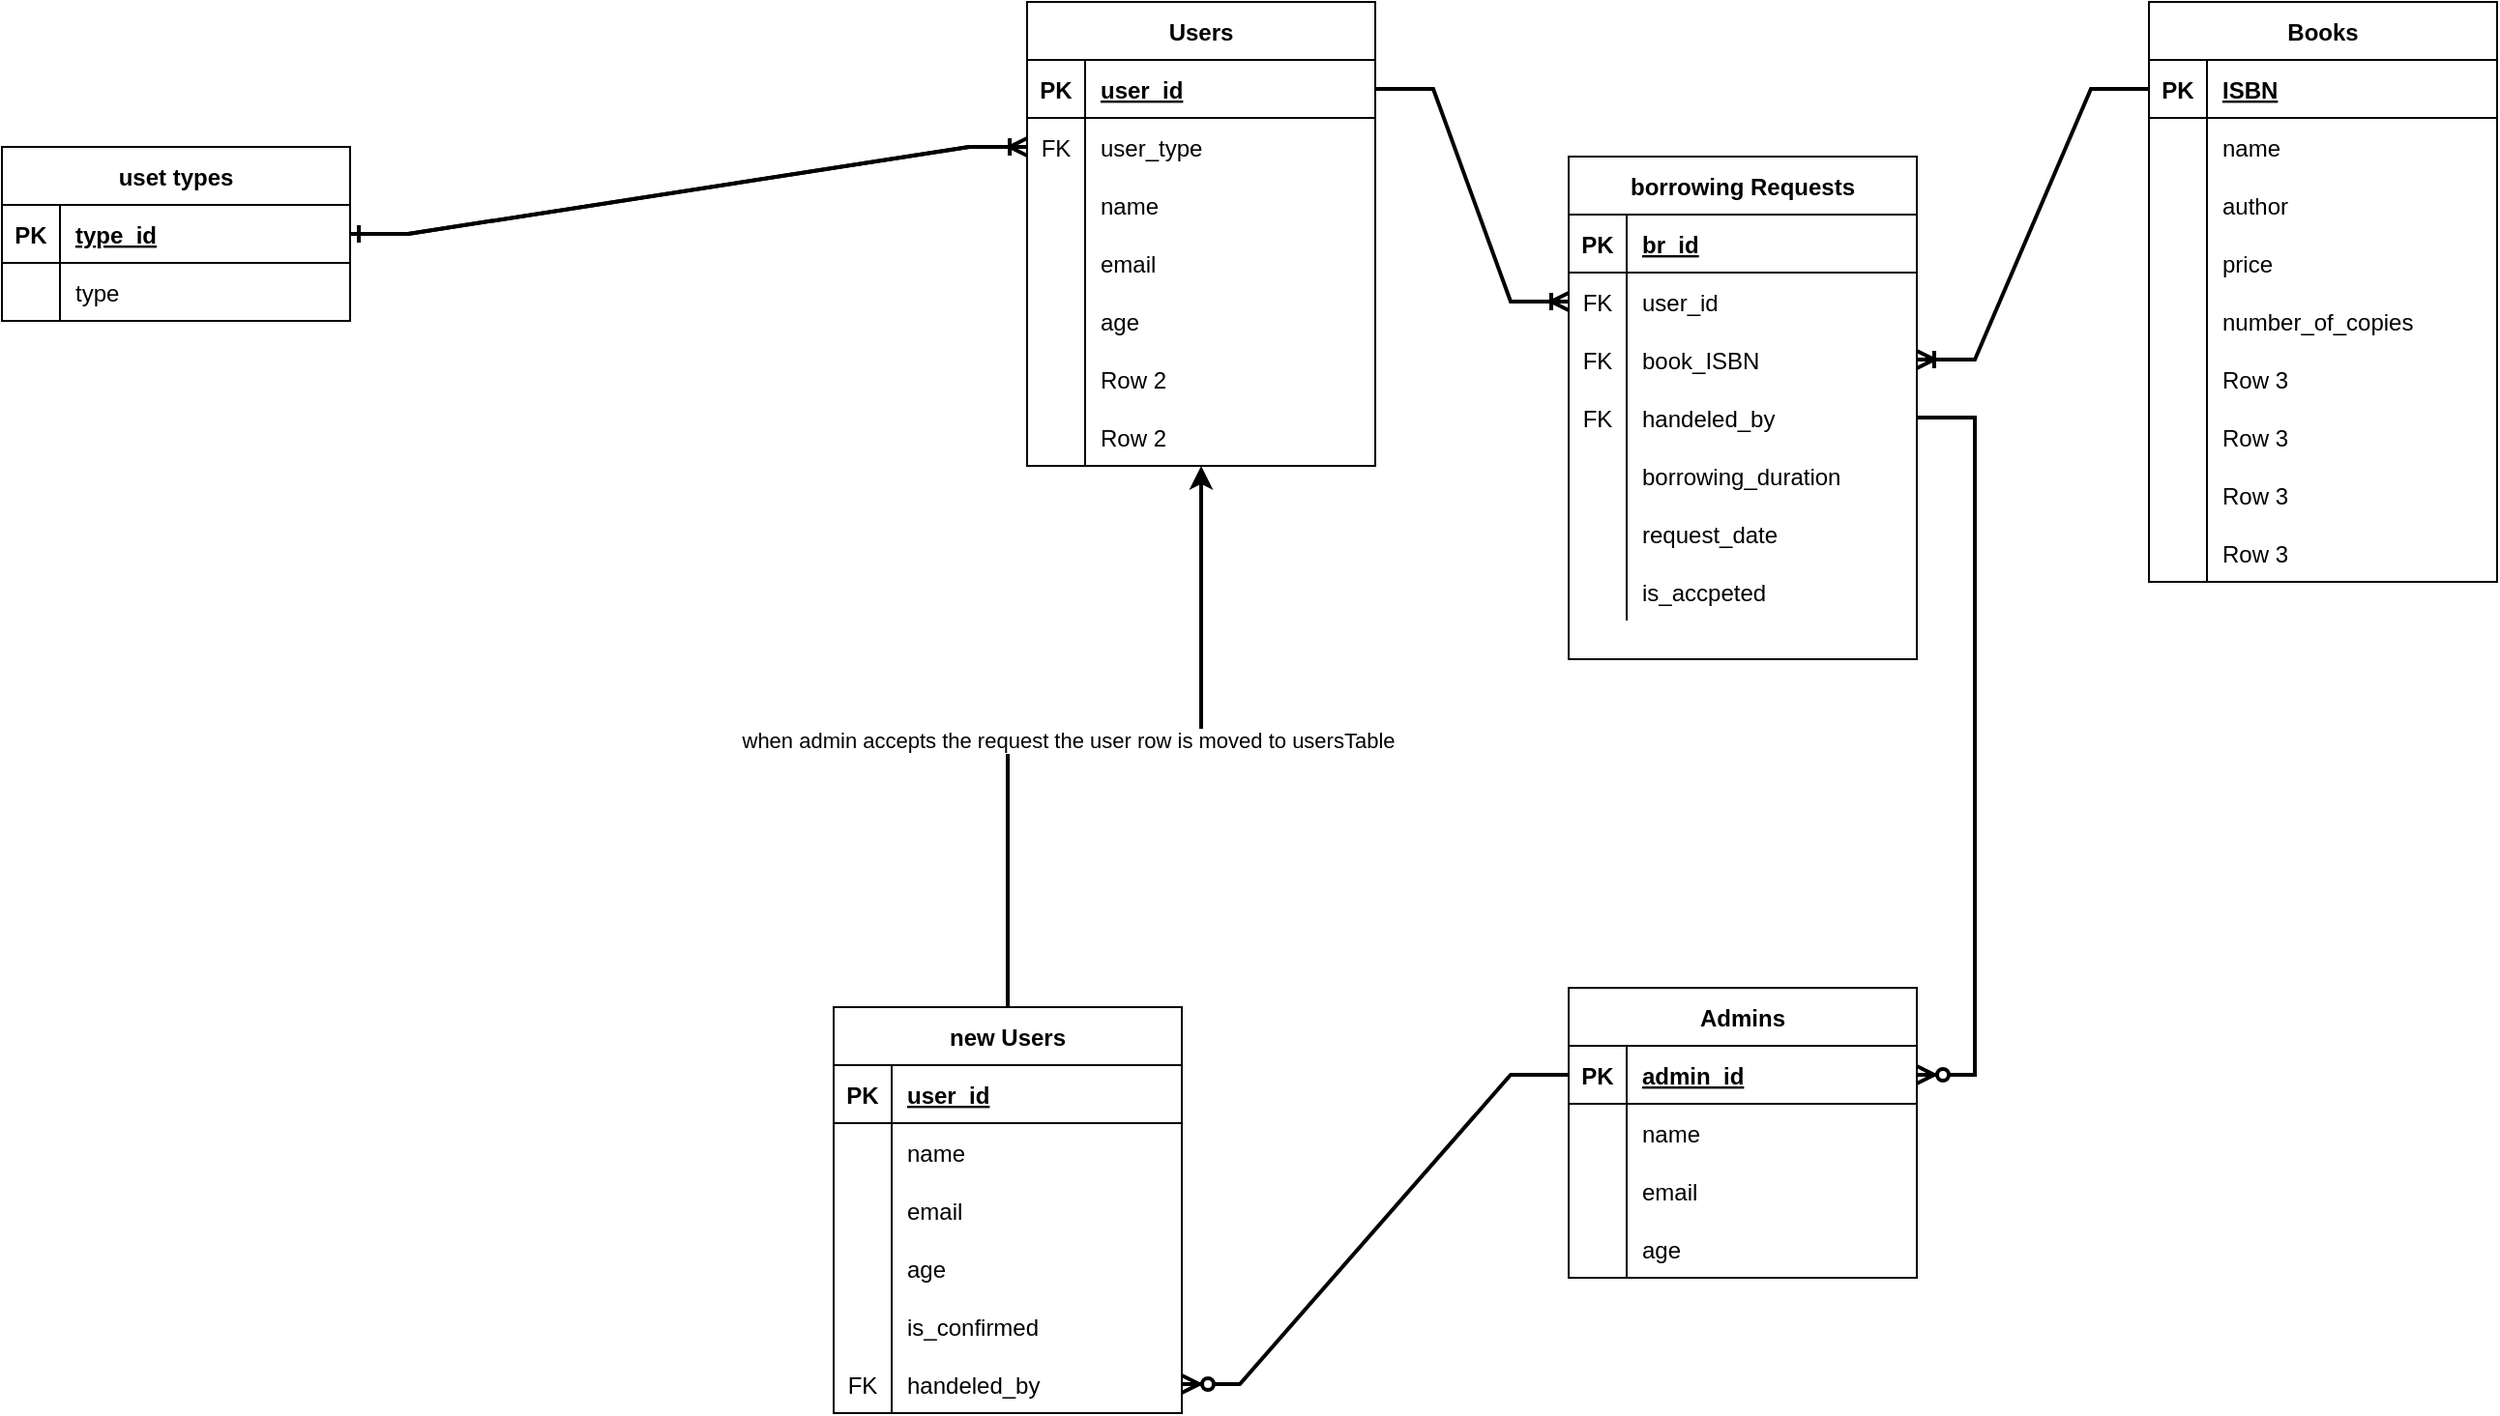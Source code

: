 <mxfile version="20.8.16" type="device"><diagram name="Page-1" id="VF0RsFRJqRXPUxyQt5nu"><mxGraphModel dx="2069" dy="722" grid="1" gridSize="10" guides="1" tooltips="1" connect="1" arrows="1" fold="1" page="1" pageScale="1" pageWidth="850" pageHeight="1100" math="0" shadow="0"><root><mxCell id="0"/><mxCell id="1" parent="0"/><mxCell id="duo-auVegancslCdbDNk-1" value="Users" style="shape=table;startSize=30;container=1;collapsible=1;childLayout=tableLayout;fixedRows=1;rowLines=0;fontStyle=1;align=center;resizeLast=1;" parent="1" vertex="1"><mxGeometry x="-130" y="60" width="180" height="240" as="geometry"/></mxCell><mxCell id="duo-auVegancslCdbDNk-2" value="" style="shape=tableRow;horizontal=0;startSize=0;swimlaneHead=0;swimlaneBody=0;fillColor=none;collapsible=0;dropTarget=0;points=[[0,0.5],[1,0.5]];portConstraint=eastwest;top=0;left=0;right=0;bottom=1;" parent="duo-auVegancslCdbDNk-1" vertex="1"><mxGeometry y="30" width="180" height="30" as="geometry"/></mxCell><mxCell id="duo-auVegancslCdbDNk-3" value="PK" style="shape=partialRectangle;connectable=0;fillColor=none;top=0;left=0;bottom=0;right=0;fontStyle=1;overflow=hidden;" parent="duo-auVegancslCdbDNk-2" vertex="1"><mxGeometry width="30" height="30" as="geometry"><mxRectangle width="30" height="30" as="alternateBounds"/></mxGeometry></mxCell><mxCell id="duo-auVegancslCdbDNk-4" value="user_id" style="shape=partialRectangle;connectable=0;fillColor=none;top=0;left=0;bottom=0;right=0;align=left;spacingLeft=6;fontStyle=5;overflow=hidden;" parent="duo-auVegancslCdbDNk-2" vertex="1"><mxGeometry x="30" width="150" height="30" as="geometry"><mxRectangle width="150" height="30" as="alternateBounds"/></mxGeometry></mxCell><mxCell id="duo-auVegancslCdbDNk-17" value="" style="shape=tableRow;horizontal=0;startSize=0;swimlaneHead=0;swimlaneBody=0;fillColor=none;collapsible=0;dropTarget=0;points=[[0,0.5],[1,0.5]];portConstraint=eastwest;top=0;left=0;right=0;bottom=0;" parent="duo-auVegancslCdbDNk-1" vertex="1"><mxGeometry y="60" width="180" height="30" as="geometry"/></mxCell><mxCell id="duo-auVegancslCdbDNk-18" value="FK" style="shape=partialRectangle;connectable=0;fillColor=none;top=0;left=0;bottom=0;right=0;editable=1;overflow=hidden;" parent="duo-auVegancslCdbDNk-17" vertex="1"><mxGeometry width="30" height="30" as="geometry"><mxRectangle width="30" height="30" as="alternateBounds"/></mxGeometry></mxCell><mxCell id="duo-auVegancslCdbDNk-19" value="user_type" style="shape=partialRectangle;connectable=0;fillColor=none;top=0;left=0;bottom=0;right=0;align=left;spacingLeft=6;overflow=hidden;" parent="duo-auVegancslCdbDNk-17" vertex="1"><mxGeometry x="30" width="150" height="30" as="geometry"><mxRectangle width="150" height="30" as="alternateBounds"/></mxGeometry></mxCell><mxCell id="duo-auVegancslCdbDNk-8" value="" style="shape=tableRow;horizontal=0;startSize=0;swimlaneHead=0;swimlaneBody=0;fillColor=none;collapsible=0;dropTarget=0;points=[[0,0.5],[1,0.5]];portConstraint=eastwest;top=0;left=0;right=0;bottom=0;" parent="duo-auVegancslCdbDNk-1" vertex="1"><mxGeometry y="90" width="180" height="30" as="geometry"/></mxCell><mxCell id="duo-auVegancslCdbDNk-9" value="" style="shape=partialRectangle;connectable=0;fillColor=none;top=0;left=0;bottom=0;right=0;editable=1;overflow=hidden;" parent="duo-auVegancslCdbDNk-8" vertex="1"><mxGeometry width="30" height="30" as="geometry"><mxRectangle width="30" height="30" as="alternateBounds"/></mxGeometry></mxCell><mxCell id="duo-auVegancslCdbDNk-10" value="name" style="shape=partialRectangle;connectable=0;fillColor=none;top=0;left=0;bottom=0;right=0;align=left;spacingLeft=6;overflow=hidden;" parent="duo-auVegancslCdbDNk-8" vertex="1"><mxGeometry x="30" width="150" height="30" as="geometry"><mxRectangle width="150" height="30" as="alternateBounds"/></mxGeometry></mxCell><mxCell id="duo-auVegancslCdbDNk-11" value="" style="shape=tableRow;horizontal=0;startSize=0;swimlaneHead=0;swimlaneBody=0;fillColor=none;collapsible=0;dropTarget=0;points=[[0,0.5],[1,0.5]];portConstraint=eastwest;top=0;left=0;right=0;bottom=0;" parent="duo-auVegancslCdbDNk-1" vertex="1"><mxGeometry y="120" width="180" height="30" as="geometry"/></mxCell><mxCell id="duo-auVegancslCdbDNk-12" value="" style="shape=partialRectangle;connectable=0;fillColor=none;top=0;left=0;bottom=0;right=0;editable=1;overflow=hidden;" parent="duo-auVegancslCdbDNk-11" vertex="1"><mxGeometry width="30" height="30" as="geometry"><mxRectangle width="30" height="30" as="alternateBounds"/></mxGeometry></mxCell><mxCell id="duo-auVegancslCdbDNk-13" value="email" style="shape=partialRectangle;connectable=0;fillColor=none;top=0;left=0;bottom=0;right=0;align=left;spacingLeft=6;overflow=hidden;" parent="duo-auVegancslCdbDNk-11" vertex="1"><mxGeometry x="30" width="150" height="30" as="geometry"><mxRectangle width="150" height="30" as="alternateBounds"/></mxGeometry></mxCell><mxCell id="duo-auVegancslCdbDNk-14" value="" style="shape=tableRow;horizontal=0;startSize=0;swimlaneHead=0;swimlaneBody=0;fillColor=none;collapsible=0;dropTarget=0;points=[[0,0.5],[1,0.5]];portConstraint=eastwest;top=0;left=0;right=0;bottom=0;" parent="duo-auVegancslCdbDNk-1" vertex="1"><mxGeometry y="150" width="180" height="30" as="geometry"/></mxCell><mxCell id="duo-auVegancslCdbDNk-15" value="" style="shape=partialRectangle;connectable=0;fillColor=none;top=0;left=0;bottom=0;right=0;editable=1;overflow=hidden;" parent="duo-auVegancslCdbDNk-14" vertex="1"><mxGeometry width="30" height="30" as="geometry"><mxRectangle width="30" height="30" as="alternateBounds"/></mxGeometry></mxCell><mxCell id="duo-auVegancslCdbDNk-16" value="age" style="shape=partialRectangle;connectable=0;fillColor=none;top=0;left=0;bottom=0;right=0;align=left;spacingLeft=6;overflow=hidden;" parent="duo-auVegancslCdbDNk-14" vertex="1"><mxGeometry x="30" width="150" height="30" as="geometry"><mxRectangle width="150" height="30" as="alternateBounds"/></mxGeometry></mxCell><mxCell id="duo-auVegancslCdbDNk-20" value="" style="shape=tableRow;horizontal=0;startSize=0;swimlaneHead=0;swimlaneBody=0;fillColor=none;collapsible=0;dropTarget=0;points=[[0,0.5],[1,0.5]];portConstraint=eastwest;top=0;left=0;right=0;bottom=0;" parent="duo-auVegancslCdbDNk-1" vertex="1"><mxGeometry y="180" width="180" height="30" as="geometry"/></mxCell><mxCell id="duo-auVegancslCdbDNk-21" value="" style="shape=partialRectangle;connectable=0;fillColor=none;top=0;left=0;bottom=0;right=0;editable=1;overflow=hidden;" parent="duo-auVegancslCdbDNk-20" vertex="1"><mxGeometry width="30" height="30" as="geometry"><mxRectangle width="30" height="30" as="alternateBounds"/></mxGeometry></mxCell><mxCell id="duo-auVegancslCdbDNk-22" value="Row 2" style="shape=partialRectangle;connectable=0;fillColor=none;top=0;left=0;bottom=0;right=0;align=left;spacingLeft=6;overflow=hidden;" parent="duo-auVegancslCdbDNk-20" vertex="1"><mxGeometry x="30" width="150" height="30" as="geometry"><mxRectangle width="150" height="30" as="alternateBounds"/></mxGeometry></mxCell><mxCell id="duo-auVegancslCdbDNk-23" value="" style="shape=tableRow;horizontal=0;startSize=0;swimlaneHead=0;swimlaneBody=0;fillColor=none;collapsible=0;dropTarget=0;points=[[0,0.5],[1,0.5]];portConstraint=eastwest;top=0;left=0;right=0;bottom=0;" parent="duo-auVegancslCdbDNk-1" vertex="1"><mxGeometry y="210" width="180" height="30" as="geometry"/></mxCell><mxCell id="duo-auVegancslCdbDNk-24" value="" style="shape=partialRectangle;connectable=0;fillColor=none;top=0;left=0;bottom=0;right=0;editable=1;overflow=hidden;" parent="duo-auVegancslCdbDNk-23" vertex="1"><mxGeometry width="30" height="30" as="geometry"><mxRectangle width="30" height="30" as="alternateBounds"/></mxGeometry></mxCell><mxCell id="duo-auVegancslCdbDNk-25" value="Row 2" style="shape=partialRectangle;connectable=0;fillColor=none;top=0;left=0;bottom=0;right=0;align=left;spacingLeft=6;overflow=hidden;" parent="duo-auVegancslCdbDNk-23" vertex="1"><mxGeometry x="30" width="150" height="30" as="geometry"><mxRectangle width="150" height="30" as="alternateBounds"/></mxGeometry></mxCell><mxCell id="duo-auVegancslCdbDNk-26" value="Books" style="shape=table;startSize=30;container=1;collapsible=1;childLayout=tableLayout;fixedRows=1;rowLines=0;fontStyle=1;align=center;resizeLast=1;" parent="1" vertex="1"><mxGeometry x="450" y="60" width="180" height="300" as="geometry"/></mxCell><mxCell id="duo-auVegancslCdbDNk-27" value="" style="shape=tableRow;horizontal=0;startSize=0;swimlaneHead=0;swimlaneBody=0;fillColor=none;collapsible=0;dropTarget=0;points=[[0,0.5],[1,0.5]];portConstraint=eastwest;top=0;left=0;right=0;bottom=1;" parent="duo-auVegancslCdbDNk-26" vertex="1"><mxGeometry y="30" width="180" height="30" as="geometry"/></mxCell><mxCell id="duo-auVegancslCdbDNk-28" value="PK" style="shape=partialRectangle;connectable=0;fillColor=none;top=0;left=0;bottom=0;right=0;fontStyle=1;overflow=hidden;" parent="duo-auVegancslCdbDNk-27" vertex="1"><mxGeometry width="30" height="30" as="geometry"><mxRectangle width="30" height="30" as="alternateBounds"/></mxGeometry></mxCell><mxCell id="duo-auVegancslCdbDNk-29" value="ISBN" style="shape=partialRectangle;connectable=0;fillColor=none;top=0;left=0;bottom=0;right=0;align=left;spacingLeft=6;fontStyle=5;overflow=hidden;" parent="duo-auVegancslCdbDNk-27" vertex="1"><mxGeometry x="30" width="150" height="30" as="geometry"><mxRectangle width="150" height="30" as="alternateBounds"/></mxGeometry></mxCell><mxCell id="duo-auVegancslCdbDNk-30" value="" style="shape=tableRow;horizontal=0;startSize=0;swimlaneHead=0;swimlaneBody=0;fillColor=none;collapsible=0;dropTarget=0;points=[[0,0.5],[1,0.5]];portConstraint=eastwest;top=0;left=0;right=0;bottom=0;" parent="duo-auVegancslCdbDNk-26" vertex="1"><mxGeometry y="60" width="180" height="30" as="geometry"/></mxCell><mxCell id="duo-auVegancslCdbDNk-31" value="" style="shape=partialRectangle;connectable=0;fillColor=none;top=0;left=0;bottom=0;right=0;editable=1;overflow=hidden;" parent="duo-auVegancslCdbDNk-30" vertex="1"><mxGeometry width="30" height="30" as="geometry"><mxRectangle width="30" height="30" as="alternateBounds"/></mxGeometry></mxCell><mxCell id="duo-auVegancslCdbDNk-32" value="name" style="shape=partialRectangle;connectable=0;fillColor=none;top=0;left=0;bottom=0;right=0;align=left;spacingLeft=6;overflow=hidden;" parent="duo-auVegancslCdbDNk-30" vertex="1"><mxGeometry x="30" width="150" height="30" as="geometry"><mxRectangle width="150" height="30" as="alternateBounds"/></mxGeometry></mxCell><mxCell id="duo-auVegancslCdbDNk-33" value="" style="shape=tableRow;horizontal=0;startSize=0;swimlaneHead=0;swimlaneBody=0;fillColor=none;collapsible=0;dropTarget=0;points=[[0,0.5],[1,0.5]];portConstraint=eastwest;top=0;left=0;right=0;bottom=0;" parent="duo-auVegancslCdbDNk-26" vertex="1"><mxGeometry y="90" width="180" height="30" as="geometry"/></mxCell><mxCell id="duo-auVegancslCdbDNk-34" value="" style="shape=partialRectangle;connectable=0;fillColor=none;top=0;left=0;bottom=0;right=0;editable=1;overflow=hidden;" parent="duo-auVegancslCdbDNk-33" vertex="1"><mxGeometry width="30" height="30" as="geometry"><mxRectangle width="30" height="30" as="alternateBounds"/></mxGeometry></mxCell><mxCell id="duo-auVegancslCdbDNk-35" value="author" style="shape=partialRectangle;connectable=0;fillColor=none;top=0;left=0;bottom=0;right=0;align=left;spacingLeft=6;overflow=hidden;" parent="duo-auVegancslCdbDNk-33" vertex="1"><mxGeometry x="30" width="150" height="30" as="geometry"><mxRectangle width="150" height="30" as="alternateBounds"/></mxGeometry></mxCell><mxCell id="duo-auVegancslCdbDNk-36" value="" style="shape=tableRow;horizontal=0;startSize=0;swimlaneHead=0;swimlaneBody=0;fillColor=none;collapsible=0;dropTarget=0;points=[[0,0.5],[1,0.5]];portConstraint=eastwest;top=0;left=0;right=0;bottom=0;" parent="duo-auVegancslCdbDNk-26" vertex="1"><mxGeometry y="120" width="180" height="30" as="geometry"/></mxCell><mxCell id="duo-auVegancslCdbDNk-37" value="" style="shape=partialRectangle;connectable=0;fillColor=none;top=0;left=0;bottom=0;right=0;editable=1;overflow=hidden;" parent="duo-auVegancslCdbDNk-36" vertex="1"><mxGeometry width="30" height="30" as="geometry"><mxRectangle width="30" height="30" as="alternateBounds"/></mxGeometry></mxCell><mxCell id="duo-auVegancslCdbDNk-38" value="price" style="shape=partialRectangle;connectable=0;fillColor=none;top=0;left=0;bottom=0;right=0;align=left;spacingLeft=6;overflow=hidden;" parent="duo-auVegancslCdbDNk-36" vertex="1"><mxGeometry x="30" width="150" height="30" as="geometry"><mxRectangle width="150" height="30" as="alternateBounds"/></mxGeometry></mxCell><mxCell id="duo-auVegancslCdbDNk-39" value="" style="shape=tableRow;horizontal=0;startSize=0;swimlaneHead=0;swimlaneBody=0;fillColor=none;collapsible=0;dropTarget=0;points=[[0,0.5],[1,0.5]];portConstraint=eastwest;top=0;left=0;right=0;bottom=0;" parent="duo-auVegancslCdbDNk-26" vertex="1"><mxGeometry y="150" width="180" height="30" as="geometry"/></mxCell><mxCell id="duo-auVegancslCdbDNk-40" value="" style="shape=partialRectangle;connectable=0;fillColor=none;top=0;left=0;bottom=0;right=0;editable=1;overflow=hidden;" parent="duo-auVegancslCdbDNk-39" vertex="1"><mxGeometry width="30" height="30" as="geometry"><mxRectangle width="30" height="30" as="alternateBounds"/></mxGeometry></mxCell><mxCell id="duo-auVegancslCdbDNk-41" value="number_of_copies" style="shape=partialRectangle;connectable=0;fillColor=none;top=0;left=0;bottom=0;right=0;align=left;spacingLeft=6;overflow=hidden;" parent="duo-auVegancslCdbDNk-39" vertex="1"><mxGeometry x="30" width="150" height="30" as="geometry"><mxRectangle width="150" height="30" as="alternateBounds"/></mxGeometry></mxCell><mxCell id="duo-auVegancslCdbDNk-42" value="" style="shape=tableRow;horizontal=0;startSize=0;swimlaneHead=0;swimlaneBody=0;fillColor=none;collapsible=0;dropTarget=0;points=[[0,0.5],[1,0.5]];portConstraint=eastwest;top=0;left=0;right=0;bottom=0;" parent="duo-auVegancslCdbDNk-26" vertex="1"><mxGeometry y="180" width="180" height="30" as="geometry"/></mxCell><mxCell id="duo-auVegancslCdbDNk-43" value="" style="shape=partialRectangle;connectable=0;fillColor=none;top=0;left=0;bottom=0;right=0;editable=1;overflow=hidden;" parent="duo-auVegancslCdbDNk-42" vertex="1"><mxGeometry width="30" height="30" as="geometry"><mxRectangle width="30" height="30" as="alternateBounds"/></mxGeometry></mxCell><mxCell id="duo-auVegancslCdbDNk-44" value="Row 3" style="shape=partialRectangle;connectable=0;fillColor=none;top=0;left=0;bottom=0;right=0;align=left;spacingLeft=6;overflow=hidden;" parent="duo-auVegancslCdbDNk-42" vertex="1"><mxGeometry x="30" width="150" height="30" as="geometry"><mxRectangle width="150" height="30" as="alternateBounds"/></mxGeometry></mxCell><mxCell id="duo-auVegancslCdbDNk-45" value="" style="shape=tableRow;horizontal=0;startSize=0;swimlaneHead=0;swimlaneBody=0;fillColor=none;collapsible=0;dropTarget=0;points=[[0,0.5],[1,0.5]];portConstraint=eastwest;top=0;left=0;right=0;bottom=0;" parent="duo-auVegancslCdbDNk-26" vertex="1"><mxGeometry y="210" width="180" height="30" as="geometry"/></mxCell><mxCell id="duo-auVegancslCdbDNk-46" value="" style="shape=partialRectangle;connectable=0;fillColor=none;top=0;left=0;bottom=0;right=0;editable=1;overflow=hidden;" parent="duo-auVegancslCdbDNk-45" vertex="1"><mxGeometry width="30" height="30" as="geometry"><mxRectangle width="30" height="30" as="alternateBounds"/></mxGeometry></mxCell><mxCell id="duo-auVegancslCdbDNk-47" value="Row 3" style="shape=partialRectangle;connectable=0;fillColor=none;top=0;left=0;bottom=0;right=0;align=left;spacingLeft=6;overflow=hidden;" parent="duo-auVegancslCdbDNk-45" vertex="1"><mxGeometry x="30" width="150" height="30" as="geometry"><mxRectangle width="150" height="30" as="alternateBounds"/></mxGeometry></mxCell><mxCell id="duo-auVegancslCdbDNk-48" value="" style="shape=tableRow;horizontal=0;startSize=0;swimlaneHead=0;swimlaneBody=0;fillColor=none;collapsible=0;dropTarget=0;points=[[0,0.5],[1,0.5]];portConstraint=eastwest;top=0;left=0;right=0;bottom=0;" parent="duo-auVegancslCdbDNk-26" vertex="1"><mxGeometry y="240" width="180" height="30" as="geometry"/></mxCell><mxCell id="duo-auVegancslCdbDNk-49" value="" style="shape=partialRectangle;connectable=0;fillColor=none;top=0;left=0;bottom=0;right=0;editable=1;overflow=hidden;" parent="duo-auVegancslCdbDNk-48" vertex="1"><mxGeometry width="30" height="30" as="geometry"><mxRectangle width="30" height="30" as="alternateBounds"/></mxGeometry></mxCell><mxCell id="duo-auVegancslCdbDNk-50" value="Row 3" style="shape=partialRectangle;connectable=0;fillColor=none;top=0;left=0;bottom=0;right=0;align=left;spacingLeft=6;overflow=hidden;" parent="duo-auVegancslCdbDNk-48" vertex="1"><mxGeometry x="30" width="150" height="30" as="geometry"><mxRectangle width="150" height="30" as="alternateBounds"/></mxGeometry></mxCell><mxCell id="duo-auVegancslCdbDNk-51" value="" style="shape=tableRow;horizontal=0;startSize=0;swimlaneHead=0;swimlaneBody=0;fillColor=none;collapsible=0;dropTarget=0;points=[[0,0.5],[1,0.5]];portConstraint=eastwest;top=0;left=0;right=0;bottom=0;" parent="duo-auVegancslCdbDNk-26" vertex="1"><mxGeometry y="270" width="180" height="30" as="geometry"/></mxCell><mxCell id="duo-auVegancslCdbDNk-52" value="" style="shape=partialRectangle;connectable=0;fillColor=none;top=0;left=0;bottom=0;right=0;editable=1;overflow=hidden;" parent="duo-auVegancslCdbDNk-51" vertex="1"><mxGeometry width="30" height="30" as="geometry"><mxRectangle width="30" height="30" as="alternateBounds"/></mxGeometry></mxCell><mxCell id="duo-auVegancslCdbDNk-53" value="Row 3" style="shape=partialRectangle;connectable=0;fillColor=none;top=0;left=0;bottom=0;right=0;align=left;spacingLeft=6;overflow=hidden;" parent="duo-auVegancslCdbDNk-51" vertex="1"><mxGeometry x="30" width="150" height="30" as="geometry"><mxRectangle width="150" height="30" as="alternateBounds"/></mxGeometry></mxCell><mxCell id="duo-auVegancslCdbDNk-124" style="edgeStyle=orthogonalEdgeStyle;rounded=0;orthogonalLoop=1;jettySize=auto;html=1;strokeWidth=2;" parent="1" source="duo-auVegancslCdbDNk-57" target="duo-auVegancslCdbDNk-1" edge="1"><mxGeometry relative="1" as="geometry"/></mxCell><mxCell id="duo-auVegancslCdbDNk-125" value="when admin accepts the request the user row is moved to usersTable" style="edgeLabel;html=1;align=center;verticalAlign=middle;resizable=0;points=[];" parent="duo-auVegancslCdbDNk-124" vertex="1" connectable="0"><mxGeometry x="-0.1" y="-2" relative="1" as="geometry"><mxPoint as="offset"/></mxGeometry></mxCell><mxCell id="duo-auVegancslCdbDNk-57" value="new Users" style="shape=table;startSize=30;container=1;collapsible=1;childLayout=tableLayout;fixedRows=1;rowLines=0;fontStyle=1;align=center;resizeLast=1;" parent="1" vertex="1"><mxGeometry x="-230" y="580" width="180" height="210" as="geometry"/></mxCell><mxCell id="duo-auVegancslCdbDNk-58" value="" style="shape=tableRow;horizontal=0;startSize=0;swimlaneHead=0;swimlaneBody=0;fillColor=none;collapsible=0;dropTarget=0;points=[[0,0.5],[1,0.5]];portConstraint=eastwest;top=0;left=0;right=0;bottom=1;" parent="duo-auVegancslCdbDNk-57" vertex="1"><mxGeometry y="30" width="180" height="30" as="geometry"/></mxCell><mxCell id="duo-auVegancslCdbDNk-59" value="PK" style="shape=partialRectangle;connectable=0;fillColor=none;top=0;left=0;bottom=0;right=0;fontStyle=1;overflow=hidden;" parent="duo-auVegancslCdbDNk-58" vertex="1"><mxGeometry width="30" height="30" as="geometry"><mxRectangle width="30" height="30" as="alternateBounds"/></mxGeometry></mxCell><mxCell id="duo-auVegancslCdbDNk-60" value="user_id" style="shape=partialRectangle;connectable=0;fillColor=none;top=0;left=0;bottom=0;right=0;align=left;spacingLeft=6;fontStyle=5;overflow=hidden;" parent="duo-auVegancslCdbDNk-58" vertex="1"><mxGeometry x="30" width="150" height="30" as="geometry"><mxRectangle width="150" height="30" as="alternateBounds"/></mxGeometry></mxCell><mxCell id="duo-auVegancslCdbDNk-61" value="" style="shape=tableRow;horizontal=0;startSize=0;swimlaneHead=0;swimlaneBody=0;fillColor=none;collapsible=0;dropTarget=0;points=[[0,0.5],[1,0.5]];portConstraint=eastwest;top=0;left=0;right=0;bottom=0;" parent="duo-auVegancslCdbDNk-57" vertex="1"><mxGeometry y="60" width="180" height="30" as="geometry"/></mxCell><mxCell id="duo-auVegancslCdbDNk-62" value="" style="shape=partialRectangle;connectable=0;fillColor=none;top=0;left=0;bottom=0;right=0;editable=1;overflow=hidden;" parent="duo-auVegancslCdbDNk-61" vertex="1"><mxGeometry width="30" height="30" as="geometry"><mxRectangle width="30" height="30" as="alternateBounds"/></mxGeometry></mxCell><mxCell id="duo-auVegancslCdbDNk-63" value="name" style="shape=partialRectangle;connectable=0;fillColor=none;top=0;left=0;bottom=0;right=0;align=left;spacingLeft=6;overflow=hidden;" parent="duo-auVegancslCdbDNk-61" vertex="1"><mxGeometry x="30" width="150" height="30" as="geometry"><mxRectangle width="150" height="30" as="alternateBounds"/></mxGeometry></mxCell><mxCell id="duo-auVegancslCdbDNk-64" value="" style="shape=tableRow;horizontal=0;startSize=0;swimlaneHead=0;swimlaneBody=0;fillColor=none;collapsible=0;dropTarget=0;points=[[0,0.5],[1,0.5]];portConstraint=eastwest;top=0;left=0;right=0;bottom=0;" parent="duo-auVegancslCdbDNk-57" vertex="1"><mxGeometry y="90" width="180" height="30" as="geometry"/></mxCell><mxCell id="duo-auVegancslCdbDNk-65" value="" style="shape=partialRectangle;connectable=0;fillColor=none;top=0;left=0;bottom=0;right=0;editable=1;overflow=hidden;" parent="duo-auVegancslCdbDNk-64" vertex="1"><mxGeometry width="30" height="30" as="geometry"><mxRectangle width="30" height="30" as="alternateBounds"/></mxGeometry></mxCell><mxCell id="duo-auVegancslCdbDNk-66" value="email" style="shape=partialRectangle;connectable=0;fillColor=none;top=0;left=0;bottom=0;right=0;align=left;spacingLeft=6;overflow=hidden;" parent="duo-auVegancslCdbDNk-64" vertex="1"><mxGeometry x="30" width="150" height="30" as="geometry"><mxRectangle width="150" height="30" as="alternateBounds"/></mxGeometry></mxCell><mxCell id="duo-auVegancslCdbDNk-67" value="" style="shape=tableRow;horizontal=0;startSize=0;swimlaneHead=0;swimlaneBody=0;fillColor=none;collapsible=0;dropTarget=0;points=[[0,0.5],[1,0.5]];portConstraint=eastwest;top=0;left=0;right=0;bottom=0;" parent="duo-auVegancslCdbDNk-57" vertex="1"><mxGeometry y="120" width="180" height="30" as="geometry"/></mxCell><mxCell id="duo-auVegancslCdbDNk-68" value="" style="shape=partialRectangle;connectable=0;fillColor=none;top=0;left=0;bottom=0;right=0;editable=1;overflow=hidden;" parent="duo-auVegancslCdbDNk-67" vertex="1"><mxGeometry width="30" height="30" as="geometry"><mxRectangle width="30" height="30" as="alternateBounds"/></mxGeometry></mxCell><mxCell id="duo-auVegancslCdbDNk-69" value="age" style="shape=partialRectangle;connectable=0;fillColor=none;top=0;left=0;bottom=0;right=0;align=left;spacingLeft=6;overflow=hidden;" parent="duo-auVegancslCdbDNk-67" vertex="1"><mxGeometry x="30" width="150" height="30" as="geometry"><mxRectangle width="150" height="30" as="alternateBounds"/></mxGeometry></mxCell><mxCell id="duo-auVegancslCdbDNk-70" value="" style="shape=tableRow;horizontal=0;startSize=0;swimlaneHead=0;swimlaneBody=0;fillColor=none;collapsible=0;dropTarget=0;points=[[0,0.5],[1,0.5]];portConstraint=eastwest;top=0;left=0;right=0;bottom=0;" parent="duo-auVegancslCdbDNk-57" vertex="1"><mxGeometry y="150" width="180" height="30" as="geometry"/></mxCell><mxCell id="duo-auVegancslCdbDNk-71" value="" style="shape=partialRectangle;connectable=0;fillColor=none;top=0;left=0;bottom=0;right=0;editable=1;overflow=hidden;" parent="duo-auVegancslCdbDNk-70" vertex="1"><mxGeometry width="30" height="30" as="geometry"><mxRectangle width="30" height="30" as="alternateBounds"/></mxGeometry></mxCell><mxCell id="duo-auVegancslCdbDNk-72" value="is_confirmed" style="shape=partialRectangle;connectable=0;fillColor=none;top=0;left=0;bottom=0;right=0;align=left;spacingLeft=6;overflow=hidden;" parent="duo-auVegancslCdbDNk-70" vertex="1"><mxGeometry x="30" width="150" height="30" as="geometry"><mxRectangle width="150" height="30" as="alternateBounds"/></mxGeometry></mxCell><mxCell id="duo-auVegancslCdbDNk-73" value="" style="shape=tableRow;horizontal=0;startSize=0;swimlaneHead=0;swimlaneBody=0;fillColor=none;collapsible=0;dropTarget=0;points=[[0,0.5],[1,0.5]];portConstraint=eastwest;top=0;left=0;right=0;bottom=0;" parent="duo-auVegancslCdbDNk-57" vertex="1"><mxGeometry y="180" width="180" height="30" as="geometry"/></mxCell><mxCell id="duo-auVegancslCdbDNk-74" value="FK" style="shape=partialRectangle;connectable=0;fillColor=none;top=0;left=0;bottom=0;right=0;editable=1;overflow=hidden;" parent="duo-auVegancslCdbDNk-73" vertex="1"><mxGeometry width="30" height="30" as="geometry"><mxRectangle width="30" height="30" as="alternateBounds"/></mxGeometry></mxCell><mxCell id="duo-auVegancslCdbDNk-75" value="handeled_by" style="shape=partialRectangle;connectable=0;fillColor=none;top=0;left=0;bottom=0;right=0;align=left;spacingLeft=6;overflow=hidden;" parent="duo-auVegancslCdbDNk-73" vertex="1"><mxGeometry x="30" width="150" height="30" as="geometry"><mxRectangle width="150" height="30" as="alternateBounds"/></mxGeometry></mxCell><mxCell id="duo-auVegancslCdbDNk-76" value="borrowing Requests" style="shape=table;startSize=30;container=1;collapsible=1;childLayout=tableLayout;fixedRows=1;rowLines=0;fontStyle=1;align=center;resizeLast=1;" parent="1" vertex="1"><mxGeometry x="150" y="140" width="180" height="260" as="geometry"/></mxCell><mxCell id="duo-auVegancslCdbDNk-77" value="" style="shape=tableRow;horizontal=0;startSize=0;swimlaneHead=0;swimlaneBody=0;fillColor=none;collapsible=0;dropTarget=0;points=[[0,0.5],[1,0.5]];portConstraint=eastwest;top=0;left=0;right=0;bottom=1;" parent="duo-auVegancslCdbDNk-76" vertex="1"><mxGeometry y="30" width="180" height="30" as="geometry"/></mxCell><mxCell id="duo-auVegancslCdbDNk-78" value="PK" style="shape=partialRectangle;connectable=0;fillColor=none;top=0;left=0;bottom=0;right=0;fontStyle=1;overflow=hidden;" parent="duo-auVegancslCdbDNk-77" vertex="1"><mxGeometry width="30" height="30" as="geometry"><mxRectangle width="30" height="30" as="alternateBounds"/></mxGeometry></mxCell><mxCell id="duo-auVegancslCdbDNk-79" value="br_id" style="shape=partialRectangle;connectable=0;fillColor=none;top=0;left=0;bottom=0;right=0;align=left;spacingLeft=6;fontStyle=5;overflow=hidden;" parent="duo-auVegancslCdbDNk-77" vertex="1"><mxGeometry x="30" width="150" height="30" as="geometry"><mxRectangle width="150" height="30" as="alternateBounds"/></mxGeometry></mxCell><mxCell id="duo-auVegancslCdbDNk-96" value="" style="shape=tableRow;horizontal=0;startSize=0;swimlaneHead=0;swimlaneBody=0;fillColor=none;collapsible=0;dropTarget=0;points=[[0,0.5],[1,0.5]];portConstraint=eastwest;top=0;left=0;right=0;bottom=0;" parent="duo-auVegancslCdbDNk-76" vertex="1"><mxGeometry y="60" width="180" height="30" as="geometry"/></mxCell><mxCell id="duo-auVegancslCdbDNk-97" value="FK" style="shape=partialRectangle;connectable=0;fillColor=none;top=0;left=0;bottom=0;right=0;fontStyle=0;overflow=hidden;" parent="duo-auVegancslCdbDNk-96" vertex="1"><mxGeometry width="30" height="30" as="geometry"><mxRectangle width="30" height="30" as="alternateBounds"/></mxGeometry></mxCell><mxCell id="duo-auVegancslCdbDNk-98" value="user_id" style="shape=partialRectangle;connectable=0;fillColor=none;top=0;left=0;bottom=0;right=0;align=left;spacingLeft=6;fontStyle=0;overflow=hidden;" parent="duo-auVegancslCdbDNk-96" vertex="1"><mxGeometry x="30" width="150" height="30" as="geometry"><mxRectangle width="150" height="30" as="alternateBounds"/></mxGeometry></mxCell><mxCell id="duo-auVegancslCdbDNk-99" value="" style="shape=tableRow;horizontal=0;startSize=0;swimlaneHead=0;swimlaneBody=0;fillColor=none;collapsible=0;dropTarget=0;points=[[0,0.5],[1,0.5]];portConstraint=eastwest;top=0;left=0;right=0;bottom=0;" parent="duo-auVegancslCdbDNk-76" vertex="1"><mxGeometry y="90" width="180" height="30" as="geometry"/></mxCell><mxCell id="duo-auVegancslCdbDNk-100" value="FK" style="shape=partialRectangle;connectable=0;fillColor=none;top=0;left=0;bottom=0;right=0;fontStyle=0;overflow=hidden;" parent="duo-auVegancslCdbDNk-99" vertex="1"><mxGeometry width="30" height="30" as="geometry"><mxRectangle width="30" height="30" as="alternateBounds"/></mxGeometry></mxCell><mxCell id="duo-auVegancslCdbDNk-101" value="book_ISBN" style="shape=partialRectangle;connectable=0;fillColor=none;top=0;left=0;bottom=0;right=0;align=left;spacingLeft=6;fontStyle=0;overflow=hidden;" parent="duo-auVegancslCdbDNk-99" vertex="1"><mxGeometry x="30" width="150" height="30" as="geometry"><mxRectangle width="150" height="30" as="alternateBounds"/></mxGeometry></mxCell><mxCell id="duo-auVegancslCdbDNk-86" value="" style="shape=tableRow;horizontal=0;startSize=0;swimlaneHead=0;swimlaneBody=0;fillColor=none;collapsible=0;dropTarget=0;points=[[0,0.5],[1,0.5]];portConstraint=eastwest;top=0;left=0;right=0;bottom=0;" parent="duo-auVegancslCdbDNk-76" vertex="1"><mxGeometry y="120" width="180" height="30" as="geometry"/></mxCell><mxCell id="duo-auVegancslCdbDNk-87" value="FK" style="shape=partialRectangle;connectable=0;fillColor=none;top=0;left=0;bottom=0;right=0;editable=1;overflow=hidden;" parent="duo-auVegancslCdbDNk-86" vertex="1"><mxGeometry width="30" height="30" as="geometry"><mxRectangle width="30" height="30" as="alternateBounds"/></mxGeometry></mxCell><mxCell id="duo-auVegancslCdbDNk-88" value="handeled_by" style="shape=partialRectangle;connectable=0;fillColor=none;top=0;left=0;bottom=0;right=0;align=left;spacingLeft=6;overflow=hidden;" parent="duo-auVegancslCdbDNk-86" vertex="1"><mxGeometry x="30" width="150" height="30" as="geometry"><mxRectangle width="150" height="30" as="alternateBounds"/></mxGeometry></mxCell><mxCell id="duo-auVegancslCdbDNk-80" value="" style="shape=tableRow;horizontal=0;startSize=0;swimlaneHead=0;swimlaneBody=0;fillColor=none;collapsible=0;dropTarget=0;points=[[0,0.5],[1,0.5]];portConstraint=eastwest;top=0;left=0;right=0;bottom=0;" parent="duo-auVegancslCdbDNk-76" vertex="1"><mxGeometry y="150" width="180" height="30" as="geometry"/></mxCell><mxCell id="duo-auVegancslCdbDNk-81" value="" style="shape=partialRectangle;connectable=0;fillColor=none;top=0;left=0;bottom=0;right=0;editable=1;overflow=hidden;" parent="duo-auVegancslCdbDNk-80" vertex="1"><mxGeometry width="30" height="30" as="geometry"><mxRectangle width="30" height="30" as="alternateBounds"/></mxGeometry></mxCell><mxCell id="duo-auVegancslCdbDNk-82" value="borrowing_duration" style="shape=partialRectangle;connectable=0;fillColor=none;top=0;left=0;bottom=0;right=0;align=left;spacingLeft=6;overflow=hidden;" parent="duo-auVegancslCdbDNk-80" vertex="1"><mxGeometry x="30" width="150" height="30" as="geometry"><mxRectangle width="150" height="30" as="alternateBounds"/></mxGeometry></mxCell><mxCell id="duo-auVegancslCdbDNk-83" value="" style="shape=tableRow;horizontal=0;startSize=0;swimlaneHead=0;swimlaneBody=0;fillColor=none;collapsible=0;dropTarget=0;points=[[0,0.5],[1,0.5]];portConstraint=eastwest;top=0;left=0;right=0;bottom=0;" parent="duo-auVegancslCdbDNk-76" vertex="1"><mxGeometry y="180" width="180" height="30" as="geometry"/></mxCell><mxCell id="duo-auVegancslCdbDNk-84" value="" style="shape=partialRectangle;connectable=0;fillColor=none;top=0;left=0;bottom=0;right=0;editable=1;overflow=hidden;" parent="duo-auVegancslCdbDNk-83" vertex="1"><mxGeometry width="30" height="30" as="geometry"><mxRectangle width="30" height="30" as="alternateBounds"/></mxGeometry></mxCell><mxCell id="duo-auVegancslCdbDNk-85" value="request_date" style="shape=partialRectangle;connectable=0;fillColor=none;top=0;left=0;bottom=0;right=0;align=left;spacingLeft=6;overflow=hidden;" parent="duo-auVegancslCdbDNk-83" vertex="1"><mxGeometry x="30" width="150" height="30" as="geometry"><mxRectangle width="150" height="30" as="alternateBounds"/></mxGeometry></mxCell><mxCell id="duo-auVegancslCdbDNk-127" value="" style="shape=tableRow;horizontal=0;startSize=0;swimlaneHead=0;swimlaneBody=0;fillColor=none;collapsible=0;dropTarget=0;points=[[0,0.5],[1,0.5]];portConstraint=eastwest;top=0;left=0;right=0;bottom=0;" parent="duo-auVegancslCdbDNk-76" vertex="1"><mxGeometry y="210" width="180" height="30" as="geometry"/></mxCell><mxCell id="duo-auVegancslCdbDNk-128" value="" style="shape=partialRectangle;connectable=0;fillColor=none;top=0;left=0;bottom=0;right=0;editable=1;overflow=hidden;" parent="duo-auVegancslCdbDNk-127" vertex="1"><mxGeometry width="30" height="30" as="geometry"><mxRectangle width="30" height="30" as="alternateBounds"/></mxGeometry></mxCell><mxCell id="duo-auVegancslCdbDNk-129" value="is_accpeted" style="shape=partialRectangle;connectable=0;fillColor=none;top=0;left=0;bottom=0;right=0;align=left;spacingLeft=6;overflow=hidden;" parent="duo-auVegancslCdbDNk-127" vertex="1"><mxGeometry x="30" width="150" height="30" as="geometry"><mxRectangle width="150" height="30" as="alternateBounds"/></mxGeometry></mxCell><mxCell id="duo-auVegancslCdbDNk-102" value="" style="edgeStyle=entityRelationEdgeStyle;fontSize=12;html=1;endArrow=ERoneToMany;rounded=0;strokeWidth=2;" parent="1" source="duo-auVegancslCdbDNk-2" target="duo-auVegancslCdbDNk-96" edge="1"><mxGeometry width="100" height="100" relative="1" as="geometry"><mxPoint x="280" y="360" as="sourcePoint"/><mxPoint x="380" y="260" as="targetPoint"/></mxGeometry></mxCell><mxCell id="duo-auVegancslCdbDNk-103" value="" style="edgeStyle=entityRelationEdgeStyle;fontSize=12;html=1;endArrow=ERoneToMany;rounded=0;strokeWidth=2;" parent="1" source="duo-auVegancslCdbDNk-27" target="duo-auVegancslCdbDNk-99" edge="1"><mxGeometry width="100" height="100" relative="1" as="geometry"><mxPoint x="230" y="155" as="sourcePoint"/><mxPoint x="280" y="495" as="targetPoint"/></mxGeometry></mxCell><mxCell id="duo-auVegancslCdbDNk-104" value="Admins" style="shape=table;startSize=30;container=1;collapsible=1;childLayout=tableLayout;fixedRows=1;rowLines=0;fontStyle=1;align=center;resizeLast=1;" parent="1" vertex="1"><mxGeometry x="150" y="570" width="180" height="150" as="geometry"/></mxCell><mxCell id="duo-auVegancslCdbDNk-105" value="" style="shape=tableRow;horizontal=0;startSize=0;swimlaneHead=0;swimlaneBody=0;fillColor=none;collapsible=0;dropTarget=0;points=[[0,0.5],[1,0.5]];portConstraint=eastwest;top=0;left=0;right=0;bottom=1;" parent="duo-auVegancslCdbDNk-104" vertex="1"><mxGeometry y="30" width="180" height="30" as="geometry"/></mxCell><mxCell id="duo-auVegancslCdbDNk-106" value="PK" style="shape=partialRectangle;connectable=0;fillColor=none;top=0;left=0;bottom=0;right=0;fontStyle=1;overflow=hidden;" parent="duo-auVegancslCdbDNk-105" vertex="1"><mxGeometry width="30" height="30" as="geometry"><mxRectangle width="30" height="30" as="alternateBounds"/></mxGeometry></mxCell><mxCell id="duo-auVegancslCdbDNk-107" value="admin_id" style="shape=partialRectangle;connectable=0;fillColor=none;top=0;left=0;bottom=0;right=0;align=left;spacingLeft=6;fontStyle=5;overflow=hidden;" parent="duo-auVegancslCdbDNk-105" vertex="1"><mxGeometry x="30" width="150" height="30" as="geometry"><mxRectangle width="150" height="30" as="alternateBounds"/></mxGeometry></mxCell><mxCell id="duo-auVegancslCdbDNk-108" value="" style="shape=tableRow;horizontal=0;startSize=0;swimlaneHead=0;swimlaneBody=0;fillColor=none;collapsible=0;dropTarget=0;points=[[0,0.5],[1,0.5]];portConstraint=eastwest;top=0;left=0;right=0;bottom=0;" parent="duo-auVegancslCdbDNk-104" vertex="1"><mxGeometry y="60" width="180" height="30" as="geometry"/></mxCell><mxCell id="duo-auVegancslCdbDNk-109" value="" style="shape=partialRectangle;connectable=0;fillColor=none;top=0;left=0;bottom=0;right=0;editable=1;overflow=hidden;" parent="duo-auVegancslCdbDNk-108" vertex="1"><mxGeometry width="30" height="30" as="geometry"><mxRectangle width="30" height="30" as="alternateBounds"/></mxGeometry></mxCell><mxCell id="duo-auVegancslCdbDNk-110" value="name" style="shape=partialRectangle;connectable=0;fillColor=none;top=0;left=0;bottom=0;right=0;align=left;spacingLeft=6;overflow=hidden;" parent="duo-auVegancslCdbDNk-108" vertex="1"><mxGeometry x="30" width="150" height="30" as="geometry"><mxRectangle width="150" height="30" as="alternateBounds"/></mxGeometry></mxCell><mxCell id="duo-auVegancslCdbDNk-111" value="" style="shape=tableRow;horizontal=0;startSize=0;swimlaneHead=0;swimlaneBody=0;fillColor=none;collapsible=0;dropTarget=0;points=[[0,0.5],[1,0.5]];portConstraint=eastwest;top=0;left=0;right=0;bottom=0;" parent="duo-auVegancslCdbDNk-104" vertex="1"><mxGeometry y="90" width="180" height="30" as="geometry"/></mxCell><mxCell id="duo-auVegancslCdbDNk-112" value="" style="shape=partialRectangle;connectable=0;fillColor=none;top=0;left=0;bottom=0;right=0;editable=1;overflow=hidden;" parent="duo-auVegancslCdbDNk-111" vertex="1"><mxGeometry width="30" height="30" as="geometry"><mxRectangle width="30" height="30" as="alternateBounds"/></mxGeometry></mxCell><mxCell id="duo-auVegancslCdbDNk-113" value="email" style="shape=partialRectangle;connectable=0;fillColor=none;top=0;left=0;bottom=0;right=0;align=left;spacingLeft=6;overflow=hidden;" parent="duo-auVegancslCdbDNk-111" vertex="1"><mxGeometry x="30" width="150" height="30" as="geometry"><mxRectangle width="150" height="30" as="alternateBounds"/></mxGeometry></mxCell><mxCell id="duo-auVegancslCdbDNk-114" value="" style="shape=tableRow;horizontal=0;startSize=0;swimlaneHead=0;swimlaneBody=0;fillColor=none;collapsible=0;dropTarget=0;points=[[0,0.5],[1,0.5]];portConstraint=eastwest;top=0;left=0;right=0;bottom=0;" parent="duo-auVegancslCdbDNk-104" vertex="1"><mxGeometry y="120" width="180" height="30" as="geometry"/></mxCell><mxCell id="duo-auVegancslCdbDNk-115" value="" style="shape=partialRectangle;connectable=0;fillColor=none;top=0;left=0;bottom=0;right=0;editable=1;overflow=hidden;" parent="duo-auVegancslCdbDNk-114" vertex="1"><mxGeometry width="30" height="30" as="geometry"><mxRectangle width="30" height="30" as="alternateBounds"/></mxGeometry></mxCell><mxCell id="duo-auVegancslCdbDNk-116" value="age" style="shape=partialRectangle;connectable=0;fillColor=none;top=0;left=0;bottom=0;right=0;align=left;spacingLeft=6;overflow=hidden;" parent="duo-auVegancslCdbDNk-114" vertex="1"><mxGeometry x="30" width="150" height="30" as="geometry"><mxRectangle width="150" height="30" as="alternateBounds"/></mxGeometry></mxCell><mxCell id="duo-auVegancslCdbDNk-123" value="" style="edgeStyle=entityRelationEdgeStyle;fontSize=12;html=1;endArrow=ERzeroToMany;endFill=1;rounded=0;strokeWidth=2;exitX=0;exitY=0.5;exitDx=0;exitDy=0;" parent="1" source="duo-auVegancslCdbDNk-105" target="duo-auVegancslCdbDNk-73" edge="1"><mxGeometry width="100" height="100" relative="1" as="geometry"><mxPoint x="230" y="790" as="sourcePoint"/><mxPoint x="330" y="690" as="targetPoint"/></mxGeometry></mxCell><mxCell id="duo-auVegancslCdbDNk-126" value="" style="edgeStyle=entityRelationEdgeStyle;fontSize=12;html=1;endArrow=ERzeroToMany;endFill=1;rounded=0;strokeWidth=2;" parent="1" source="duo-auVegancslCdbDNk-86" target="duo-auVegancslCdbDNk-105" edge="1"><mxGeometry width="100" height="100" relative="1" as="geometry"><mxPoint x="160" y="625" as="sourcePoint"/><mxPoint x="-40" y="785" as="targetPoint"/></mxGeometry></mxCell><mxCell id="duo-auVegancslCdbDNk-134" value="uset types" style="shape=table;startSize=30;container=1;collapsible=1;childLayout=tableLayout;fixedRows=1;rowLines=0;fontStyle=1;align=center;resizeLast=1;" parent="1" vertex="1"><mxGeometry x="-660" y="135" width="180" height="90" as="geometry"/></mxCell><mxCell id="duo-auVegancslCdbDNk-135" value="" style="shape=tableRow;horizontal=0;startSize=0;swimlaneHead=0;swimlaneBody=0;fillColor=none;collapsible=0;dropTarget=0;points=[[0,0.5],[1,0.5]];portConstraint=eastwest;top=0;left=0;right=0;bottom=1;" parent="duo-auVegancslCdbDNk-134" vertex="1"><mxGeometry y="30" width="180" height="30" as="geometry"/></mxCell><mxCell id="duo-auVegancslCdbDNk-136" value="PK" style="shape=partialRectangle;connectable=0;fillColor=none;top=0;left=0;bottom=0;right=0;fontStyle=1;overflow=hidden;" parent="duo-auVegancslCdbDNk-135" vertex="1"><mxGeometry width="30" height="30" as="geometry"><mxRectangle width="30" height="30" as="alternateBounds"/></mxGeometry></mxCell><mxCell id="duo-auVegancslCdbDNk-137" value="type_id" style="shape=partialRectangle;connectable=0;fillColor=none;top=0;left=0;bottom=0;right=0;align=left;spacingLeft=6;fontStyle=5;overflow=hidden;" parent="duo-auVegancslCdbDNk-135" vertex="1"><mxGeometry x="30" width="150" height="30" as="geometry"><mxRectangle width="150" height="30" as="alternateBounds"/></mxGeometry></mxCell><mxCell id="duo-auVegancslCdbDNk-138" value="" style="shape=tableRow;horizontal=0;startSize=0;swimlaneHead=0;swimlaneBody=0;fillColor=none;collapsible=0;dropTarget=0;points=[[0,0.5],[1,0.5]];portConstraint=eastwest;top=0;left=0;right=0;bottom=0;" parent="duo-auVegancslCdbDNk-134" vertex="1"><mxGeometry y="60" width="180" height="30" as="geometry"/></mxCell><mxCell id="duo-auVegancslCdbDNk-139" value="" style="shape=partialRectangle;connectable=0;fillColor=none;top=0;left=0;bottom=0;right=0;editable=1;overflow=hidden;" parent="duo-auVegancslCdbDNk-138" vertex="1"><mxGeometry width="30" height="30" as="geometry"><mxRectangle width="30" height="30" as="alternateBounds"/></mxGeometry></mxCell><mxCell id="duo-auVegancslCdbDNk-140" value="type" style="shape=partialRectangle;connectable=0;fillColor=none;top=0;left=0;bottom=0;right=0;align=left;spacingLeft=6;overflow=hidden;" parent="duo-auVegancslCdbDNk-138" vertex="1"><mxGeometry x="30" width="150" height="30" as="geometry"><mxRectangle width="150" height="30" as="alternateBounds"/></mxGeometry></mxCell><mxCell id="duo-auVegancslCdbDNk-147" value="" style="edgeStyle=entityRelationEdgeStyle;fontSize=12;html=1;endArrow=ERone;endFill=1;rounded=0;strokeWidth=2;" parent="1" source="duo-auVegancslCdbDNk-17" target="duo-auVegancslCdbDNk-135" edge="1"><mxGeometry width="100" height="100" relative="1" as="geometry"><mxPoint x="-590" y="450" as="sourcePoint"/><mxPoint x="-490" y="350" as="targetPoint"/></mxGeometry></mxCell><mxCell id="duo-auVegancslCdbDNk-148" value="" style="edgeStyle=entityRelationEdgeStyle;fontSize=12;html=1;endArrow=ERoneToMany;rounded=0;strokeWidth=2;" parent="1" source="duo-auVegancslCdbDNk-135" target="duo-auVegancslCdbDNk-17" edge="1"><mxGeometry width="100" height="100" relative="1" as="geometry"><mxPoint x="-490" y="330" as="sourcePoint"/><mxPoint x="-370" y="230" as="targetPoint"/></mxGeometry></mxCell></root></mxGraphModel></diagram></mxfile>